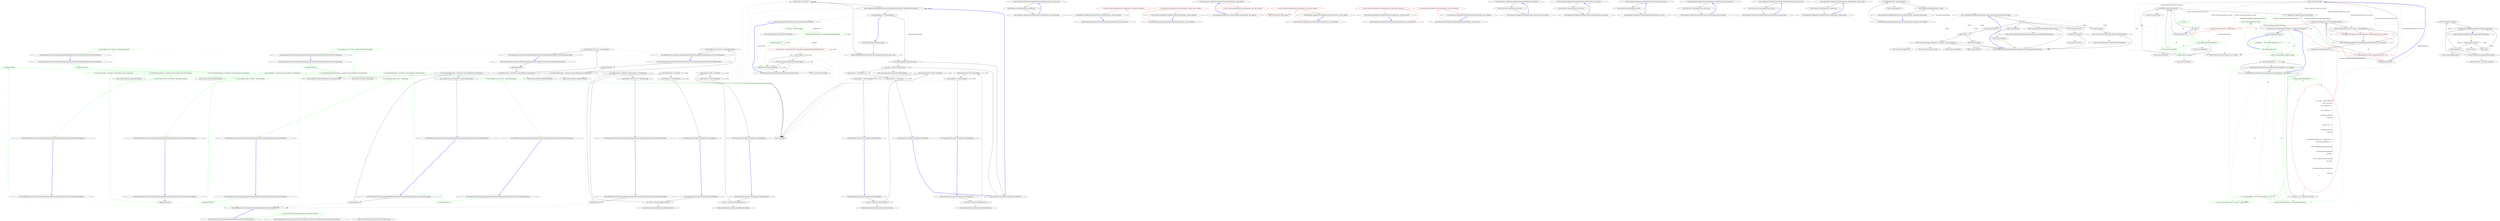 digraph  {
d27 [cluster="Humanizer.Tests.Extensions.RomanianDateHumanizeTests.RomanianTranslationIsCorrectFor2SecondsAgo()", color=green, community=0, label="2: var twoSecondsAgo = DateTime.UtcNow.AddSeconds(-2).Humanize()", span="58-58"];
d26 [cluster="Humanizer.Tests.Extensions.RomanianDateHumanizeTests.RomanianTranslationIsCorrectFor2SecondsAgo()", label="RomanianCulture()", span="56-56"];
d28 [cluster="Humanizer.Tests.Extensions.RomanianDateHumanizeTests.RomanianTranslationIsCorrectFor2SecondsAgo()", color=green, community=0, label="2: Assert.Equal(''acum 2 secunde'', twoSecondsAgo)", span="60-60"];
d30 [cluster="System.DateTime.AddSeconds(double)", label="Entry System.DateTime.AddSeconds(double)", span="0-0"];
d7 [cluster="System.DateTime.Humanize(bool, System.DateTime?)", label="Entry System.DateTime.Humanize(bool, System.DateTime?)", span="21-21"];
d29 [cluster="Humanizer.Tests.Extensions.RomanianDateHumanizeTests.RomanianTranslationIsCorrectFor2SecondsAgo()", label="Exit Humanizer.Tests.Extensions.RomanianDateHumanizeTests.RomanianTranslationIsCorrectFor2SecondsAgo()", span="54-54"];
d8 [cluster="Unk.Equal", label="Entry Unk.Equal", span=""];
d32 [cluster="Humanizer.Tests.Extensions.RomanianDateHumanizeTests.RomanianTranslationIsCorrectFor59SecondsAgo()", color=green, community=0, label="2: RomanianCulture()", span="67-67"];
d31 [cluster="Humanizer.Tests.Extensions.RomanianDateHumanizeTests.RomanianTranslationIsCorrectFor59SecondsAgo()", label="Entry Humanizer.Tests.Extensions.RomanianDateHumanizeTests.RomanianTranslationIsCorrectFor59SecondsAgo()", span="65-65"];
d33 [cluster="Humanizer.Tests.Extensions.RomanianDateHumanizeTests.RomanianTranslationIsCorrectFor59SecondsAgo()", color=green, community=0, label="2: var fiftyNineSecondsAgo = DateTime.UtcNow.AddSeconds(-59).Humanize()", span="69-69"];
d5 [cluster="Humanizer.Tests.Extensions.RomanianDateHumanizeTests.RomanianCulture()", label="Entry Humanizer.Tests.Extensions.RomanianDateHumanizeTests.RomanianCulture()", span="119-119"];
d34 [cluster="Humanizer.Tests.Extensions.RomanianDateHumanizeTests.RomanianTranslationIsCorrectFor59SecondsAgo()", color=green, community=0, label="2: Assert.Equal(''acum 59 de secunde'', fiftyNineSecondsAgo)", span="71-71"];
d35 [cluster="Humanizer.Tests.Extensions.RomanianDateHumanizeTests.RomanianTranslationIsCorrectFor59SecondsAgo()", label="Exit Humanizer.Tests.Extensions.RomanianDateHumanizeTests.RomanianTranslationIsCorrectFor59SecondsAgo()", span="65-65"];
d37 [cluster="Humanizer.Tests.Extensions.RomanianDateHumanizeTests.RomanianTranslationIsCorrectFor10DaysAgo()", color=green, community=0, label="2: RomanianCulture()", span="78-78"];
d36 [cluster="Humanizer.Tests.Extensions.RomanianDateHumanizeTests.RomanianTranslationIsCorrectFor10DaysAgo()", label="Entry Humanizer.Tests.Extensions.RomanianDateHumanizeTests.RomanianTranslationIsCorrectFor10DaysAgo()", span="76-76"];
d38 [cluster="Humanizer.Tests.Extensions.RomanianDateHumanizeTests.RomanianTranslationIsCorrectFor10DaysAgo()", color=green, community=0, label="2: var tenDaysAgo = DateTime.UtcNow.AddDays(-10).Humanize()", span="80-80"];
d39 [cluster="Humanizer.Tests.Extensions.RomanianDateHumanizeTests.RomanianTranslationIsCorrectFor10DaysAgo()", color=green, community=0, label="2: Assert.Equal(''acum 10 zile'', tenDaysAgo)", span="82-82"];
d41 [cluster="System.DateTime.AddDays(double)", label="Entry System.DateTime.AddDays(double)", span="0-0"];
d40 [cluster="Humanizer.Tests.Extensions.RomanianDateHumanizeTests.RomanianTranslationIsCorrectFor10DaysAgo()", label="Exit Humanizer.Tests.Extensions.RomanianDateHumanizeTests.RomanianTranslationIsCorrectFor10DaysAgo()", span="76-76"];
d43 [cluster="Humanizer.Tests.Extensions.RomanianDateHumanizeTests.RomanianTranslationIsCorrectFor23DaysAgo()", color=green, community=0, label="2: RomanianCulture()", span="89-89"];
d42 [cluster="Humanizer.Tests.Extensions.RomanianDateHumanizeTests.RomanianTranslationIsCorrectFor23DaysAgo()", label="Entry Humanizer.Tests.Extensions.RomanianDateHumanizeTests.RomanianTranslationIsCorrectFor23DaysAgo()", span="87-87"];
d44 [cluster="Humanizer.Tests.Extensions.RomanianDateHumanizeTests.RomanianTranslationIsCorrectFor23DaysAgo()", color=green, community=0, label="2: var twentyThreeDaysAgo = DateTime.UtcNow.AddDays(-23).Humanize()", span="91-91"];
d45 [cluster="Humanizer.Tests.Extensions.RomanianDateHumanizeTests.RomanianTranslationIsCorrectFor23DaysAgo()", color=green, community=0, label="2: Assert.Equal(''acum 23 de zile'', twentyThreeDaysAgo)", span="93-93"];
d46 [cluster="Humanizer.Tests.Extensions.RomanianDateHumanizeTests.RomanianTranslationIsCorrectFor23DaysAgo()", label="Exit Humanizer.Tests.Extensions.RomanianDateHumanizeTests.RomanianTranslationIsCorrectFor23DaysAgo()", span="87-87"];
d48 [cluster="Humanizer.Tests.Extensions.RomanianDateHumanizeTests.RomanianTranslationIsCorrectFor119YearsAgo()", color=green, community=0, label="2: RomanianCulture()", span="100-100"];
d47 [cluster="Humanizer.Tests.Extensions.RomanianDateHumanizeTests.RomanianTranslationIsCorrectFor119YearsAgo()", label="Entry Humanizer.Tests.Extensions.RomanianDateHumanizeTests.RomanianTranslationIsCorrectFor119YearsAgo()", span="98-98"];
d49 [cluster="Humanizer.Tests.Extensions.RomanianDateHumanizeTests.RomanianTranslationIsCorrectFor119YearsAgo()", color=green, community=0, label="2: var oneHundredNineteenYearsAgo = DateTime.UtcNow.AddYears(-119).Humanize()", span="102-102"];
d50 [cluster="Humanizer.Tests.Extensions.RomanianDateHumanizeTests.RomanianTranslationIsCorrectFor119YearsAgo()", color=green, community=0, label="2: Assert.Equal(''acum 119 ani'', oneHundredNineteenYearsAgo)", span="104-104"];
d52 [cluster="System.DateTime.AddYears(int)", label="Entry System.DateTime.AddYears(int)", span="0-0"];
d51 [cluster="Humanizer.Tests.Extensions.RomanianDateHumanizeTests.RomanianTranslationIsCorrectFor119YearsAgo()", label="Exit Humanizer.Tests.Extensions.RomanianDateHumanizeTests.RomanianTranslationIsCorrectFor119YearsAgo()", span="98-98"];
d54 [cluster="Humanizer.Tests.Extensions.RomanianDateHumanizeTests.RomanianTranslationIsCorrectFor100YearsAgo()", color=green, community=0, label="2: RomanianCulture()", span="111-111"];
d53 [cluster="Humanizer.Tests.Extensions.RomanianDateHumanizeTests.RomanianTranslationIsCorrectFor100YearsAgo()", label="Entry Humanizer.Tests.Extensions.RomanianDateHumanizeTests.RomanianTranslationIsCorrectFor100YearsAgo()", span="109-109"];
d55 [cluster="Humanizer.Tests.Extensions.RomanianDateHumanizeTests.RomanianTranslationIsCorrectFor100YearsAgo()", color=green, community=0, label="2: var hunderedYearsAgo = DateTime.UtcNow.AddYears(-100).Humanize()", span="113-113"];
d56 [cluster="Humanizer.Tests.Extensions.RomanianDateHumanizeTests.RomanianTranslationIsCorrectFor100YearsAgo()", color=green, community=0, label="2: Assert.Equal(''acum 100 de ani'', hunderedYearsAgo)", span="115-115"];
d57 [cluster="Humanizer.Tests.Extensions.RomanianDateHumanizeTests.RomanianTranslationIsCorrectFor100YearsAgo()", label="Exit Humanizer.Tests.Extensions.RomanianDateHumanizeTests.RomanianTranslationIsCorrectFor100YearsAgo()", span="109-109"];
d58 [cluster="Humanizer.Tests.Extensions.RomanianDateHumanizeTests.RomanianCulture()", color=green, community=0, label="2: return new CurrentCultureChanger(new CultureInfo(''ro-RO''));", span="121-121"];
d59 [cluster="Humanizer.Tests.Extensions.RomanianDateHumanizeTests.RomanianCulture()", label="Exit Humanizer.Tests.Extensions.RomanianDateHumanizeTests.RomanianCulture()", span="119-119"];
d60 [cluster="Humanizer.Tests.Extensions.CurrentCultureChanger.CurrentCultureChanger(System.Globalization.CultureInfo)", label="Entry Humanizer.Tests.Extensions.CurrentCultureChanger.CurrentCultureChanger(System.Globalization.CultureInfo)", span="14-14"];
d61 [cluster="System.Globalization.CultureInfo.CultureInfo(string)", label="Entry System.Globalization.CultureInfo.CultureInfo(string)", span="0-0"];
d25 [cluster="Humanizer.Tests.Extensions.RomanianDateHumanizeTests.RomanianTranslationIsCorrectFor2SecondsAgo()", label="Entry Humanizer.Tests.Extensions.RomanianDateHumanizeTests.RomanianTranslationIsCorrectFor2SecondsAgo()", span="54-54"];
d2 [cluster="Humanizer.Tests.Extensions.RomanianDateHumanizeTests.RomanianTranslationIsCorrectForThreeHoursAgo()", label="var threeHoursAgo = DateTime.UtcNow.AddHours(-3).Humanize()", span="14-14"];
d11 [cluster="Humanizer.Tests.Extensions.RomanianDateHumanizeTests.RomanianTranslationIsCorrectFor20HoursAgo()", label="var threeHoursAgo = DateTime.UtcNow.AddHours(-20).Humanize()", span="25-25"];
d16 [cluster="Humanizer.Tests.Extensions.RomanianDateHumanizeTests.RomanianTranslationIsCorrectFor19MinutesAgo()", label="var nineteenMinutesAgo = DateTime.UtcNow.AddMinutes(-19).Humanize()", span="36-36"];
d22 [cluster="Humanizer.Tests.Extensions.RomanianDateHumanizeTests.RomanianTranslationIsCorrectFor44MinutesAgo()", label="var fourtyFourMinutesAgo = DateTime.UtcNow.AddMinutes(-44).Humanize()", span="47-47"];
d3 [cluster="Humanizer.Tests.Extensions.RomanianDateHumanizeTests.RomanianTranslationIsCorrectForThreeHoursAgo()", label="Assert.Equal(''acum 3 ore'', threeHoursAgo)", span="16-16"];
d12 [cluster="Humanizer.Tests.Extensions.RomanianDateHumanizeTests.RomanianTranslationIsCorrectFor20HoursAgo()", label="Assert.Equal(''acum 20 de ore'', threeHoursAgo)", span="27-27"];
d17 [cluster="Humanizer.Tests.Extensions.RomanianDateHumanizeTests.RomanianTranslationIsCorrectFor19MinutesAgo()", label="Assert.Equal(''acum 19 minute'', nineteenMinutesAgo)", span="38-38"];
d23 [cluster="Humanizer.Tests.Extensions.RomanianDateHumanizeTests.RomanianTranslationIsCorrectFor44MinutesAgo()", label="Assert.Equal(''acum 44 de minute'', fourtyFourMinutesAgo)", span="49-49"];
d1 [cluster="Humanizer.Tests.Extensions.RomanianDateHumanizeTests.RomanianTranslationIsCorrectForThreeHoursAgo()", label="RomanianCulture()", span="12-12"];
d10 [cluster="Humanizer.Tests.Extensions.RomanianDateHumanizeTests.RomanianTranslationIsCorrectFor20HoursAgo()", label="RomanianCulture()", span="23-23"];
d15 [cluster="Humanizer.Tests.Extensions.RomanianDateHumanizeTests.RomanianTranslationIsCorrectFor19MinutesAgo()", label="RomanianCulture()", span="34-34"];
d21 [cluster="Humanizer.Tests.Extensions.RomanianDateHumanizeTests.RomanianTranslationIsCorrectFor44MinutesAgo()", label="RomanianCulture()", span="45-45"];
d6 [cluster="System.DateTime.AddHours(double)", label="Entry System.DateTime.AddHours(double)", span="0-0"];
d19 [cluster="System.DateTime.AddMinutes(double)", label="Entry System.DateTime.AddMinutes(double)", span="0-0"];
d4 [cluster="Humanizer.Tests.Extensions.RomanianDateHumanizeTests.RomanianTranslationIsCorrectForThreeHoursAgo()", label="Exit Humanizer.Tests.Extensions.RomanianDateHumanizeTests.RomanianTranslationIsCorrectForThreeHoursAgo()", span="10-10"];
d13 [cluster="Humanizer.Tests.Extensions.RomanianDateHumanizeTests.RomanianTranslationIsCorrectFor20HoursAgo()", label="Exit Humanizer.Tests.Extensions.RomanianDateHumanizeTests.RomanianTranslationIsCorrectFor20HoursAgo()", span="21-21"];
d18 [cluster="Humanizer.Tests.Extensions.RomanianDateHumanizeTests.RomanianTranslationIsCorrectFor19MinutesAgo()", label="Exit Humanizer.Tests.Extensions.RomanianDateHumanizeTests.RomanianTranslationIsCorrectFor19MinutesAgo()", span="32-32"];
d24 [cluster="Humanizer.Tests.Extensions.RomanianDateHumanizeTests.RomanianTranslationIsCorrectFor44MinutesAgo()", label="Exit Humanizer.Tests.Extensions.RomanianDateHumanizeTests.RomanianTranslationIsCorrectFor44MinutesAgo()", span="43-43"];
d0 [cluster="Humanizer.Tests.Extensions.RomanianDateHumanizeTests.RomanianTranslationIsCorrectForThreeHoursAgo()", label="Entry Humanizer.Tests.Extensions.RomanianDateHumanizeTests.RomanianTranslationIsCorrectForThreeHoursAgo()", span="10-10"];
d9 [cluster="Humanizer.Tests.Extensions.RomanianDateHumanizeTests.RomanianTranslationIsCorrectFor20HoursAgo()", label="Entry Humanizer.Tests.Extensions.RomanianDateHumanizeTests.RomanianTranslationIsCorrectFor20HoursAgo()", span="21-21"];
d14 [cluster="Humanizer.Tests.Extensions.RomanianDateHumanizeTests.RomanianTranslationIsCorrectFor19MinutesAgo()", label="Entry Humanizer.Tests.Extensions.RomanianDateHumanizeTests.RomanianTranslationIsCorrectFor19MinutesAgo()", span="32-32"];
d20 [cluster="Humanizer.Tests.Extensions.RomanianDateHumanizeTests.RomanianTranslationIsCorrectFor44MinutesAgo()", label="Entry Humanizer.Tests.Extensions.RomanianDateHumanizeTests.RomanianTranslationIsCorrectFor44MinutesAgo()", span="43-43"];
m0_28 [cluster="Humanizer.Configuration.DefaultFormatter.DateHumanize_one_month_ago()", file="DefaultFormatter.cs", label="Entry Humanizer.Configuration.DefaultFormatter.DateHumanize_one_month_ago()", span="51-51"];
m0_29 [cluster="Humanizer.Configuration.DefaultFormatter.DateHumanize_one_month_ago()", file="DefaultFormatter.cs", label="return Resources.DateHumanize_one_month_ago;", span="53-53"];
m0_30 [cluster="Humanizer.Configuration.DefaultFormatter.DateHumanize_one_month_ago()", file="DefaultFormatter.cs", label="Exit Humanizer.Configuration.DefaultFormatter.DateHumanize_one_month_ago()", span="51-51"];
m0_0 [cluster="Humanizer.Configuration.DefaultFormatter.DateHumanize__days_ago(int)", file="DefaultFormatter.cs", label="Entry Humanizer.Configuration.DefaultFormatter.DateHumanize__days_ago(int)", span="6-6"];
m0_1 [cluster="Humanizer.Configuration.DefaultFormatter.DateHumanize__days_ago(int)", color=red, community=0, file="DefaultFormatter.cs", label="0: return string.Format(Resources.DateHumanize__days_ago, number);", span="8-8"];
m0_2 [cluster="Humanizer.Configuration.DefaultFormatter.DateHumanize__days_ago(int)", file="DefaultFormatter.cs", label="Exit Humanizer.Configuration.DefaultFormatter.DateHumanize__days_ago(int)", span="6-6"];
m0_13 [cluster="Humanizer.Configuration.DefaultFormatter.DateHumanize__seconds_ago(int)", file="DefaultFormatter.cs", label="Entry Humanizer.Configuration.DefaultFormatter.DateHumanize__seconds_ago(int)", span="26-26"];
m0_14 [cluster="Humanizer.Configuration.DefaultFormatter.DateHumanize__seconds_ago(int)", color=red, community=0, file="DefaultFormatter.cs", label="0: return string.Format(Resources.DateHumanize__seconds_ago, number);", span="28-28"];
m0_15 [cluster="Humanizer.Configuration.DefaultFormatter.DateHumanize__seconds_ago(int)", file="DefaultFormatter.cs", label="Exit Humanizer.Configuration.DefaultFormatter.DateHumanize__seconds_ago(int)", span="26-26"];
m0_7 [cluster="Humanizer.Configuration.DefaultFormatter.DateHumanize__minutes_ago(int)", file="DefaultFormatter.cs", label="Entry Humanizer.Configuration.DefaultFormatter.DateHumanize__minutes_ago(int)", span="16-16"];
m0_8 [cluster="Humanizer.Configuration.DefaultFormatter.DateHumanize__minutes_ago(int)", color=red, community=0, file="DefaultFormatter.cs", label="0: return string.Format(Resources.DateHumanize__minutes_ago, number);", span="18-18"];
m0_9 [cluster="Humanizer.Configuration.DefaultFormatter.DateHumanize__minutes_ago(int)", file="DefaultFormatter.cs", label="Exit Humanizer.Configuration.DefaultFormatter.DateHumanize__minutes_ago(int)", span="16-16"];
m0_4 [cluster="Humanizer.Configuration.DefaultFormatter.DateHumanize__hours_ago(int)", file="DefaultFormatter.cs", label="Entry Humanizer.Configuration.DefaultFormatter.DateHumanize__hours_ago(int)", span="11-11"];
m0_5 [cluster="Humanizer.Configuration.DefaultFormatter.DateHumanize__hours_ago(int)", color=red, community=0, file="DefaultFormatter.cs", label="0: return string.Format(Resources.DateHumanize__hours_ago, number);", span="13-13"];
m0_6 [cluster="Humanizer.Configuration.DefaultFormatter.DateHumanize__hours_ago(int)", file="DefaultFormatter.cs", label="Exit Humanizer.Configuration.DefaultFormatter.DateHumanize__hours_ago(int)", span="11-11"];
m0_37 [cluster="Humanizer.Configuration.DefaultFormatter.DateHumanize_yesterday()", file="DefaultFormatter.cs", label="Entry Humanizer.Configuration.DefaultFormatter.DateHumanize_yesterday()", span="66-66"];
m0_38 [cluster="Humanizer.Configuration.DefaultFormatter.DateHumanize_yesterday()", file="DefaultFormatter.cs", label="return Resources.DateHumanize_yesterday;", span="68-68"];
m0_39 [cluster="Humanizer.Configuration.DefaultFormatter.DateHumanize_yesterday()", file="DefaultFormatter.cs", label="Exit Humanizer.Configuration.DefaultFormatter.DateHumanize_yesterday()", span="66-66"];
m0_10 [cluster="Humanizer.Configuration.DefaultFormatter.DateHumanize__months_ago(int)", file="DefaultFormatter.cs", label="Entry Humanizer.Configuration.DefaultFormatter.DateHumanize__months_ago(int)", span="21-21"];
m0_11 [cluster="Humanizer.Configuration.DefaultFormatter.DateHumanize__months_ago(int)", color=red, community=0, file="DefaultFormatter.cs", label="0: return string.Format(Resources.DateHumanize__months_ago, number);", span="23-23"];
m0_12 [cluster="Humanizer.Configuration.DefaultFormatter.DateHumanize__months_ago(int)", file="DefaultFormatter.cs", label="Exit Humanizer.Configuration.DefaultFormatter.DateHumanize__months_ago(int)", span="21-21"];
m0_22 [cluster="Humanizer.Configuration.DefaultFormatter.DateHumanize_an_hour_ago()", file="DefaultFormatter.cs", label="Entry Humanizer.Configuration.DefaultFormatter.DateHumanize_an_hour_ago()", span="41-41"];
m0_23 [cluster="Humanizer.Configuration.DefaultFormatter.DateHumanize_an_hour_ago()", file="DefaultFormatter.cs", label="return Resources.DateHumanize_an_hour_ago;", span="43-43"];
m0_24 [cluster="Humanizer.Configuration.DefaultFormatter.DateHumanize_an_hour_ago()", file="DefaultFormatter.cs", label="Exit Humanizer.Configuration.DefaultFormatter.DateHumanize_an_hour_ago()", span="41-41"];
m0_25 [cluster="Humanizer.Configuration.DefaultFormatter.DateHumanize_not_yet()", file="DefaultFormatter.cs", label="Entry Humanizer.Configuration.DefaultFormatter.DateHumanize_not_yet()", span="46-46"];
m0_26 [cluster="Humanizer.Configuration.DefaultFormatter.DateHumanize_not_yet()", file="DefaultFormatter.cs", label="return Resources.DateHumanize_not_yet;", span="48-48"];
m0_27 [cluster="Humanizer.Configuration.DefaultFormatter.DateHumanize_not_yet()", file="DefaultFormatter.cs", label="Exit Humanizer.Configuration.DefaultFormatter.DateHumanize_not_yet()", span="46-46"];
m0_16 [cluster="Humanizer.Configuration.DefaultFormatter.DateHumanize__years_ago(int)", file="DefaultFormatter.cs", label="Entry Humanizer.Configuration.DefaultFormatter.DateHumanize__years_ago(int)", span="31-31"];
m0_17 [cluster="Humanizer.Configuration.DefaultFormatter.DateHumanize__years_ago(int)", color=red, community=0, file="DefaultFormatter.cs", label="0: return string.Format(Resources.DateHumanize__years_ago, number);", span="33-33"];
m0_18 [cluster="Humanizer.Configuration.DefaultFormatter.DateHumanize__years_ago(int)", file="DefaultFormatter.cs", label="Exit Humanizer.Configuration.DefaultFormatter.DateHumanize__years_ago(int)", span="31-31"];
m0_31 [cluster="Humanizer.Configuration.DefaultFormatter.DateHumanize_one_second_ago()", file="DefaultFormatter.cs", label="Entry Humanizer.Configuration.DefaultFormatter.DateHumanize_one_second_ago()", span="56-56"];
m0_32 [cluster="Humanizer.Configuration.DefaultFormatter.DateHumanize_one_second_ago()", file="DefaultFormatter.cs", label="return Resources.DateHumanize_one_second_ago;", span="58-58"];
m0_33 [cluster="Humanizer.Configuration.DefaultFormatter.DateHumanize_one_second_ago()", file="DefaultFormatter.cs", label="Exit Humanizer.Configuration.DefaultFormatter.DateHumanize_one_second_ago()", span="56-56"];
m0_3 [cluster="string.Format(string, object)", file="DefaultFormatter.cs", label="Entry string.Format(string, object)", span="0-0"];
m0_34 [cluster="Humanizer.Configuration.DefaultFormatter.DateHumanize_one_year_ago()", file="DefaultFormatter.cs", label="Entry Humanizer.Configuration.DefaultFormatter.DateHumanize_one_year_ago()", span="61-61"];
m0_35 [cluster="Humanizer.Configuration.DefaultFormatter.DateHumanize_one_year_ago()", file="DefaultFormatter.cs", label="return Resources.DateHumanize_one_year_ago;", span="63-63"];
m0_36 [cluster="Humanizer.Configuration.DefaultFormatter.DateHumanize_one_year_ago()", file="DefaultFormatter.cs", label="Exit Humanizer.Configuration.DefaultFormatter.DateHumanize_one_year_ago()", span="61-61"];
m0_19 [cluster="Humanizer.Configuration.DefaultFormatter.DateHumanize_a_minute_ago()", file="DefaultFormatter.cs", label="Entry Humanizer.Configuration.DefaultFormatter.DateHumanize_a_minute_ago()", span="36-36"];
m0_20 [cluster="Humanizer.Configuration.DefaultFormatter.DateHumanize_a_minute_ago()", file="DefaultFormatter.cs", label="return Resources.DateHumanize_a_minute_ago;", span="38-38"];
m0_21 [cluster="Humanizer.Configuration.DefaultFormatter.DateHumanize_a_minute_ago()", file="DefaultFormatter.cs", label="Exit Humanizer.Configuration.DefaultFormatter.DateHumanize_a_minute_ago()", span="36-36"];
m1_13 [cluster="Humanizer.Tests.Bytes.CreatingTests.FromBits()", file="IFormatter.cs", label="Assert.Equal(8, result.Bits)", span="25-25"];
m1_23 [cluster="Humanizer.Tests.Bytes.CreatingTests.FromKilobytes()", file="IFormatter.cs", label="Entry Humanizer.Tests.Bytes.CreatingTests.FromKilobytes()", span="39-39"];
m1_24 [cluster="Humanizer.Tests.Bytes.CreatingTests.FromKilobytes()", file="IFormatter.cs", label="var result = ByteSize.FromKilobytes(1.5)", span="41-41"];
m1_25 [cluster="Humanizer.Tests.Bytes.CreatingTests.FromKilobytes()", file="IFormatter.cs", label="Assert.Equal(1536, result.Bytes)", span="43-43"];
m1_26 [cluster="Humanizer.Tests.Bytes.CreatingTests.FromKilobytes()", file="IFormatter.cs", label="Assert.Equal(1.5, result.Kilobytes)", span="44-44"];
m1_27 [cluster="Humanizer.Tests.Bytes.CreatingTests.FromKilobytes()", file="IFormatter.cs", label="Exit Humanizer.Tests.Bytes.CreatingTests.FromKilobytes()", span="39-39"];
m1_16 [cluster="Humanizer.EnumHumanizeExtensions.Humanize(System.Enum, Humanizer.LetterCasing)", file="IFormatter.cs", label="return humanizedEnum.ApplyCase(casing);", span="30-30"];
m1_29 [cluster="Humanizer.Tests.Bytes.CreatingTests.FromMegabytes()", file="IFormatter.cs", label="Entry Humanizer.Tests.Bytes.CreatingTests.FromMegabytes()", span="48-48"];
m1_30 [cluster="Humanizer.Tests.Bytes.CreatingTests.FromMegabytes()", file="IFormatter.cs", label="var result = ByteSize.FromMegabytes(1.5)", span="50-50"];
m1_31 [cluster="Humanizer.Tests.Bytes.CreatingTests.FromMegabytes()", file="IFormatter.cs", label="Assert.Equal(1572864, result.Bytes)", span="52-52"];
m1_32 [cluster="Humanizer.Tests.Bytes.CreatingTests.FromMegabytes()", file="IFormatter.cs", label="Assert.Equal(1.5, result.Megabytes)", span="53-53"];
m1_33 [cluster="Humanizer.Tests.Bytes.CreatingTests.FromMegabytes()", file="IFormatter.cs", label="Exit Humanizer.Tests.Bytes.CreatingTests.FromMegabytes()", span="48-48"];
m1_11 [cluster="System.Type.GetMember(string)", file="IFormatter.cs", label="Entry System.Type.GetMember(string)", span="0-0"];
m1_12 [cluster="System.Reflection.MemberInfo.GetCustomAttributes(System.Type, bool)", file="IFormatter.cs", label="Entry System.Reflection.MemberInfo.GetCustomAttributes(System.Type, bool)", span="0-0"];
m1_14 [cluster="Humanizer.EnumHumanizeExtensions.Humanize(System.Enum, Humanizer.LetterCasing)", file="IFormatter.cs", label="Entry Humanizer.EnumHumanizeExtensions.Humanize(System.Enum, Humanizer.LetterCasing)", span="26-26"];
m1_15 [cluster="Humanizer.EnumHumanizeExtensions.Humanize(System.Enum, Humanizer.LetterCasing)", file="IFormatter.cs", label="var humanizedEnum = Humanize(input)", span="28-28"];
m1_9 [cluster="Humanizer.Bytes.ByteSize.ByteSize(double)", file="IFormatter.cs", label="Entry Humanizer.Bytes.ByteSize.ByteSize(double)", span="80-80"];
m1_0 [cluster="Humanizer.EnumHumanizeExtensions.Humanize(System.Enum)", file="IFormatter.cs", label="Entry Humanizer.EnumHumanizeExtensions.Humanize(System.Enum)", span="8-8"];
m1_1 [cluster="Humanizer.EnumHumanizeExtensions.Humanize(System.Enum)", color=green, community=0, file="IFormatter.cs", label="2: Type type = input.GetType()", span="10-10"];
m1_2 [cluster="Humanizer.EnumHumanizeExtensions.Humanize(System.Enum)", color=green, community=0, file="IFormatter.cs", label="2: MemberInfo[] memInfo = type.GetMember(input.ToString())", span="11-11"];
m1_3 [cluster="Humanizer.EnumHumanizeExtensions.Humanize(System.Enum)", color=green, community=0, file="IFormatter.cs", label="2: memInfo.Length > 0", span="13-13"];
m1_4 [cluster="Humanizer.EnumHumanizeExtensions.Humanize(System.Enum)", color=red, community=0, file="IFormatter.cs", label="2: object[] attrs = memInfo[0].GetCustomAttributes(typeof(DescriptionAttribute), true)", span="15-15"];
m1_5 [cluster="Humanizer.EnumHumanizeExtensions.Humanize(System.Enum)", file="IFormatter.cs", label="attrs.Length > 0", span="17-17"];
m1_6 [cluster="Humanizer.EnumHumanizeExtensions.Humanize(System.Enum)", file="IFormatter.cs", label="return ((DescriptionAttribute)attrs[0]).Description;", span="19-19"];
m1_7 [cluster="Humanizer.EnumHumanizeExtensions.Humanize(System.Enum)", file="IFormatter.cs", label="return input.ToString().Humanize();", span="23-23"];
m1_8 [cluster="Humanizer.EnumHumanizeExtensions.Humanize(System.Enum)", file="IFormatter.cs", label="Exit Humanizer.EnumHumanizeExtensions.Humanize(System.Enum)", span="8-8"];
m1_34 [cluster="Humanizer.Bytes.ByteSize.FromMegabytes(double)", file="IFormatter.cs", label="Entry Humanizer.Bytes.ByteSize.FromMegabytes(double)", span="108-108"];
m1_22 [cluster="Humanizer.Bytes.ByteSize.FromBytes(double)", file="IFormatter.cs", label="Entry Humanizer.Bytes.ByteSize.FromBytes(double)", span="98-98"];
m1_18 [cluster="Humanizer.Tests.Bytes.CreatingTests.FromBytes()", file="IFormatter.cs", label="var result = ByteSize.FromBytes(1.5)", span="32-32"];
m1_10 [cluster="System.Enum.ToString()", file="IFormatter.cs", label="Entry System.Enum.ToString()", span="0-0"];
m1_17 [cluster="Humanizer.Tests.Bytes.CreatingTests.FromBytes()", file="IFormatter.cs", label="Entry Humanizer.Tests.Bytes.CreatingTests.FromBytes()", span="30-30"];
m1_46 [cluster="Humanizer.Bytes.ByteSize.FromTerabytes(double)", file="IFormatter.cs", label="Entry Humanizer.Bytes.ByteSize.FromTerabytes(double)", span="118-118"];
m1_40 [cluster="Humanizer.Bytes.ByteSize.FromGigabytes(double)", file="IFormatter.cs", label="Entry Humanizer.Bytes.ByteSize.FromGigabytes(double)", span="113-113"];
m1_19 [cluster="Humanizer.Tests.Bytes.CreatingTests.FromBytes()", file="IFormatter.cs", label="Assert.Equal(12, result.Bits)", span="34-34"];
m1_20 [cluster="Humanizer.Tests.Bytes.CreatingTests.FromBytes()", file="IFormatter.cs", label="Assert.Equal(1.5, result.Bytes)", span="35-35"];
m1_21 [cluster="Humanizer.Tests.Bytes.CreatingTests.FromBytes()", file="IFormatter.cs", label="Exit Humanizer.Tests.Bytes.CreatingTests.FromBytes()", span="30-30"];
m1_28 [cluster="Humanizer.Bytes.ByteSize.FromKilobytes(double)", file="IFormatter.cs", label="Entry Humanizer.Bytes.ByteSize.FromKilobytes(double)", span="103-103"];
m1_41 [cluster="Humanizer.Tests.Bytes.CreatingTests.FromTerabytes()", file="IFormatter.cs", label="Entry Humanizer.Tests.Bytes.CreatingTests.FromTerabytes()", span="66-66"];
m1_42 [cluster="Humanizer.Tests.Bytes.CreatingTests.FromTerabytes()", file="IFormatter.cs", label="var result = ByteSize.FromTerabytes(1.5)", span="68-68"];
m1_43 [cluster="Humanizer.Tests.Bytes.CreatingTests.FromTerabytes()", file="IFormatter.cs", label="Assert.Equal(1649267441664, result.Bytes)", span="70-70"];
m1_44 [cluster="Humanizer.Tests.Bytes.CreatingTests.FromTerabytes()", file="IFormatter.cs", label="Assert.Equal(1.5, result.Terabytes)", span="71-71"];
m1_45 [cluster="Humanizer.Tests.Bytes.CreatingTests.FromTerabytes()", file="IFormatter.cs", label="Exit Humanizer.Tests.Bytes.CreatingTests.FromTerabytes()", span="66-66"];
m1_35 [cluster="Humanizer.Tests.Bytes.CreatingTests.FromGigabytes()", file="IFormatter.cs", label="Entry Humanizer.Tests.Bytes.CreatingTests.FromGigabytes()", span="57-57"];
m1_36 [cluster="Humanizer.Tests.Bytes.CreatingTests.FromGigabytes()", file="IFormatter.cs", label="var result = ByteSize.FromGigabytes(1.5)", span="59-59"];
m1_37 [cluster="Humanizer.Tests.Bytes.CreatingTests.FromGigabytes()", file="IFormatter.cs", label="Assert.Equal(1610612736, result.Bytes)", span="61-61"];
m1_38 [cluster="Humanizer.Tests.Bytes.CreatingTests.FromGigabytes()", file="IFormatter.cs", label="Assert.Equal(1.5, result.Gigabytes)", span="62-62"];
m1_39 [cluster="Humanizer.Tests.Bytes.CreatingTests.FromGigabytes()", file="IFormatter.cs", label="Exit Humanizer.Tests.Bytes.CreatingTests.FromGigabytes()", span="57-57"];
m2_51 [cluster="string.Humanize()", file="RomanianFormatter.cs", label="Entry string.Humanize()", span="49-49"];
m2_15 [cluster="lambda expression", file="RomanianFormatter.cs", label="Entry lambda expression", span="14-43"];
m2_10 [cluster="Humanizer.Configuration.RomanianFormatter.DateHumanize__days_ago(int)", color=green, community=0, file="RomanianFormatter.cs", label="2: Debug.Assert(numberOfDays > 1)", span="20-20"];
m2_44 [cluster="Unk.Any", file="RomanianFormatter.cs", label="Entry Unk.Any", span=""];
m2_45 [cluster="string.Contains(string)", file="RomanianFormatter.cs", label="Entry string.Contains(string)", span="0-0"];
m2_29 [cluster="lambda expression", file="RomanianFormatter.cs", label="list.Add(char.ToLower(currentChar))", span="40-40"];
m2_35 [cluster="char.IsLower(char)", file="RomanianFormatter.cs", label="Entry char.IsLower(char)", span="0-0"];
m2_33 [cluster="char.IsDigit(char)", file="RomanianFormatter.cs", label="Entry char.IsDigit(char)", span="0-0"];
m2_8 [cluster="Humanizer.StringHumanizeExtensions.FromPascalCase(string)", file="RomanianFormatter.cs", label="return result.Replace('' i '', '' I '');", span="46-46"];
m2_14 [cluster="Humanizer.Configuration.RomanianFormatter.DateHumanize__days_ago(int)", file="RomanianFormatter.cs", label="Exit Humanizer.Configuration.RomanianFormatter.DateHumanize__days_ago(int)", span="18-18"];
m2_0 [cluster="lambda expression", file="RomanianFormatter.cs", label="Entry lambda expression", span="9-9"];
m2_1 [cluster="lambda expression", color=green, community=0, file="RomanianFormatter.cs", label="2: string.Join('' '', methodName.Split(new[] { '_' }))", span="9-9"];
m2_2 [cluster="lambda expression", color=green, community=0, file="RomanianFormatter.cs", label="0: Exit lambda expression", span="9-9"];
m2_3 [cluster="string.Split(params char[])", color=green, community=0, file="RomanianFormatter.cs", label="2: Entry string.Split(params char[])", span="0-0"];
m2_4 [cluster="string.Join(string, params string[])", color=green, community=0, file="RomanianFormatter.cs", label="0: Entry string.Join(string, params string[])", span="0-0"];
m2_5 [cluster="Humanizer.StringHumanizeExtensions.FromPascalCase(string)", file="RomanianFormatter.cs", label="Entry Humanizer.StringHumanizeExtensions.FromPascalCase(string)", span="10-10"];
m2_46 [cluster="System.Func<T, TResult>.Invoke(T)", file="RomanianFormatter.cs", label="Entry System.Func<T, TResult>.Invoke(T)", span="0-0"];
m2_22 [cluster="lambda expression", color=red, community=0, file="RomanianFormatter.cs", label="2: var lastCharacterInTheList = list[list.Count - 1]", span="28-28"];
m2_68 [cluster="string.ToUpper()", file="RomanianFormatter.cs", label="Entry string.ToUpper()", span="0-0"];
m2_6 [cluster="Humanizer.StringHumanizeExtensions.FromPascalCase(string)", color=red, community=0, file="RomanianFormatter.cs", label="0: var chars = name.Aggregate(\r\n                new List<char>(),\r\n                (list, currentChar) =>\r\n                {\r\n                    if (currentChar == ' ')\r\n                    {\r\n                        list.Add(currentChar);\r\n                        return list;\r\n                    }\r\n\r\n                    if (list.Count == 0)\r\n                    {\r\n                        list.Add(currentChar);\r\n                        return list;\r\n                    }\r\n\r\n                    var lastCharacterInTheList = list[list.Count - 1];\r\n                    if (lastCharacterInTheList != ' ')\r\n                    {\r\n                        if (char.IsDigit(lastCharacterInTheList))\r\n                        {\r\n                            if (char.IsLetter(currentChar))\r\n                                list.Add(' ');\r\n                        }\r\n                        else if (!char.IsLower(currentChar))\r\n                            list.Add(' ');\r\n                    }\r\n\r\n                    list.Add(char.ToLower(currentChar));\r\n\r\n                    return list;\r\n                })", span="12-43"];
m2_13 [cluster="Humanizer.Configuration.RomanianFormatter.DateHumanize__days_ago(int)", color=green, community=0, file="RomanianFormatter.cs", label="3: return string.Format(''acum {0} de zile'', numberOfDays);", span="27-27"];
m2_12 [cluster="Humanizer.Configuration.RomanianFormatter.DateHumanize__days_ago(int)", color=green, community=0, file="RomanianFormatter.cs", label="0: return base.DateHumanize__days_ago(numberOfDays);", span="24-24"];
m2_11 [cluster="Humanizer.Configuration.RomanianFormatter.DateHumanize__days_ago(int)", color=green, community=0, file="RomanianFormatter.cs", label="2: 0 < numberOfDays % 100 && numberOfDays % 100 < 20", span="22-22"];
m2_69 [cluster="string.Substring(int, int)", file="RomanianFormatter.cs", label="Entry string.Substring(int, int)", span="0-0"];
m2_66 [cluster="System.Globalization.TextInfo.ToTitleCase(string)", file="RomanianFormatter.cs", label="Entry System.Globalization.TextInfo.ToTitleCase(string)", span="0-0"];
m2_23 [cluster="lambda expression", file="RomanianFormatter.cs", label="lastCharacterInTheList != ' '", span="29-29"];
m2_24 [cluster="lambda expression", color=green, community=0, file="RomanianFormatter.cs", label="2: char.IsDigit(lastCharacterInTheList)", span="31-31"];
m2_25 [cluster="lambda expression", color=green, community=0, file="RomanianFormatter.cs", label="2: char.IsLetter(currentChar)", span="33-33"];
m2_26 [cluster="lambda expression", color=green, community=0, file="RomanianFormatter.cs", label="2: list.Add(' ')", span="34-34"];
m2_27 [cluster="lambda expression", color=green, community=0, file="RomanianFormatter.cs", label="2: !char.IsLower(currentChar)", span="36-36"];
m2_28 [cluster="lambda expression", file="RomanianFormatter.cs", label="list.Add(' ')", span="37-37"];
m2_71 [cluster="string.Concat(string, string)", file="RomanianFormatter.cs", label="Entry string.Concat(string, string)", span="0-0"];
m2_37 [cluster="Humanizer.StringHumanizeExtensions.Humanize(string)", file="RomanianFormatter.cs", label="Entry Humanizer.StringHumanizeExtensions.Humanize(string)", span="49-49"];
m2_38 [cluster="Humanizer.StringHumanizeExtensions.Humanize(string)", file="RomanianFormatter.cs", label="!input.Any(Char.IsLower)", span="52-52"];
m2_39 [cluster="Humanizer.StringHumanizeExtensions.Humanize(string)", file="RomanianFormatter.cs", label="return input;", span="53-53"];
m2_40 [cluster="Humanizer.StringHumanizeExtensions.Humanize(string)", file="RomanianFormatter.cs", label="input.Contains(''_'')", span="55-55"];
m2_41 [cluster="Humanizer.StringHumanizeExtensions.Humanize(string)", file="RomanianFormatter.cs", label="return FromUnderscoreSeparatedWords(input);", span="56-56"];
m2_42 [cluster="Humanizer.StringHumanizeExtensions.Humanize(string)", file="RomanianFormatter.cs", label="return FromPascalCase(input);", span="58-58"];
m2_43 [cluster="Humanizer.StringHumanizeExtensions.Humanize(string)", file="RomanianFormatter.cs", label="Exit Humanizer.StringHumanizeExtensions.Humanize(string)", span="49-49"];
m2_34 [cluster="char.IsLetter(char)", file="RomanianFormatter.cs", label="Entry char.IsLetter(char)", span="0-0"];
m2_7 [cluster="Humanizer.StringHumanizeExtensions.FromPascalCase(string)", file="RomanianFormatter.cs", label="var result = new string(chars.ToArray())", span="45-45"];
m2_16 [cluster="Humanizer.Configuration.RomanianFormatter.DateHumanize__hours_ago(int)", file="RomanianFormatter.cs", label="Entry Humanizer.Configuration.RomanianFormatter.DateHumanize__hours_ago(int)", span="30-30"];
m2_17 [cluster="Humanizer.Configuration.RomanianFormatter.DateHumanize__hours_ago(int)", file="RomanianFormatter.cs", label="Debug.Assert(numberOfHours > 1)", span="32-32"];
m2_18 [cluster="Humanizer.Configuration.RomanianFormatter.DateHumanize__hours_ago(int)", color=red, community=0, file="RomanianFormatter.cs", label="2: 0 < numberOfHours%100 && numberOfHours%100 < 20", span="34-34"];
m2_19 [cluster="Humanizer.Configuration.RomanianFormatter.DateHumanize__hours_ago(int)", file="RomanianFormatter.cs", label="return base.DateHumanize__hours_ago(numberOfHours);", span="36-36"];
m2_20 [cluster="Humanizer.Configuration.RomanianFormatter.DateHumanize__hours_ago(int)", file="RomanianFormatter.cs", label="return string.Format(''acum {0} de ore'', numberOfHours);", span="39-39"];
m2_21 [cluster="Humanizer.Configuration.RomanianFormatter.DateHumanize__hours_ago(int)", color=red, community=0, file="RomanianFormatter.cs", label="1: Exit Humanizer.Configuration.RomanianFormatter.DateHumanize__hours_ago(int)", span="30-30"];
m2_30 [cluster="lambda expression", file="RomanianFormatter.cs", label="Humanizer.Configuration.RomanianFormatter", span=""];
m2_31 [cluster="lambda expression", file="RomanianFormatter.cs", label="Exit lambda expression", span="14-43"];
m2_72 [cluster="System.ArgumentOutOfRangeException.ArgumentOutOfRangeException(string)", file="RomanianFormatter.cs", label="Entry System.ArgumentOutOfRangeException.ArgumentOutOfRangeException(string)", span="0-0"];
m2_47 [cluster="Humanizer.StringHumanizeExtensions.Humanize(string, Humanizer.LetterCasing)", file="RomanianFormatter.cs", label="Entry Humanizer.StringHumanizeExtensions.Humanize(string, Humanizer.LetterCasing)", span="61-61"];
m2_48 [cluster="Humanizer.StringHumanizeExtensions.Humanize(string, Humanizer.LetterCasing)", file="RomanianFormatter.cs", label="var humanizedString = input.Humanize()", span="63-63"];
m2_49 [cluster="Humanizer.StringHumanizeExtensions.Humanize(string, Humanizer.LetterCasing)", file="RomanianFormatter.cs", label="return ApplyCase(humanizedString, casing);", span="65-65"];
m2_50 [cluster="Humanizer.StringHumanizeExtensions.Humanize(string, Humanizer.LetterCasing)", file="RomanianFormatter.cs", label="Exit Humanizer.StringHumanizeExtensions.Humanize(string, Humanizer.LetterCasing)", span="61-61"];
m2_36 [cluster="char.ToLower(char)", file="RomanianFormatter.cs", label="Entry char.ToLower(char)", span="0-0"];
m2_32 [cluster="System.Collections.Generic.List<T>.Add(T)", file="RomanianFormatter.cs", label="Entry System.Collections.Generic.List<T>.Add(T)", span="0-0"];
m2_52 [cluster="Humanizer.StringHumanizeExtensions.ApplyCase(string, Humanizer.LetterCasing)", file="RomanianFormatter.cs", label="Entry Humanizer.StringHumanizeExtensions.ApplyCase(string, Humanizer.LetterCasing)", span="68-68"];
m2_53 [cluster="Humanizer.StringHumanizeExtensions.ApplyCase(string, Humanizer.LetterCasing)", file="RomanianFormatter.cs", label=casing, span="70-70"];
m2_55 [cluster="Humanizer.StringHumanizeExtensions.ApplyCase(string, Humanizer.LetterCasing)", file="RomanianFormatter.cs", label="return CultureInfo.CurrentCulture.TextInfo.ToTitleCase(input);", span="73-73"];
m2_57 [cluster="Humanizer.StringHumanizeExtensions.ApplyCase(string, Humanizer.LetterCasing)", file="RomanianFormatter.cs", label="return input.ToLower();", span="76-76"];
m2_59 [cluster="Humanizer.StringHumanizeExtensions.ApplyCase(string, Humanizer.LetterCasing)", file="RomanianFormatter.cs", label="return input.ToUpper();", span="79-79"];
m2_61 [cluster="Humanizer.StringHumanizeExtensions.ApplyCase(string, Humanizer.LetterCasing)", file="RomanianFormatter.cs", label="input.Length >= 1", span="82-82"];
m2_62 [cluster="Humanizer.StringHumanizeExtensions.ApplyCase(string, Humanizer.LetterCasing)", file="RomanianFormatter.cs", label="return string.Concat(input.Substring(0, 1).ToUpper(), input.Substring(1));", span="83-83"];
m2_63 [cluster="Humanizer.StringHumanizeExtensions.ApplyCase(string, Humanizer.LetterCasing)", file="RomanianFormatter.cs", label="return input.ToUpper();", span="85-85"];
m2_54 [cluster="Humanizer.StringHumanizeExtensions.ApplyCase(string, Humanizer.LetterCasing)", file="RomanianFormatter.cs", label="LetterCasing.Title", span="72-72"];
m2_56 [cluster="Humanizer.StringHumanizeExtensions.ApplyCase(string, Humanizer.LetterCasing)", file="RomanianFormatter.cs", label="LetterCasing.LowerCase", span="75-75"];
m2_58 [cluster="Humanizer.StringHumanizeExtensions.ApplyCase(string, Humanizer.LetterCasing)", file="RomanianFormatter.cs", label="LetterCasing.AllCaps", span="78-78"];
m2_60 [cluster="Humanizer.StringHumanizeExtensions.ApplyCase(string, Humanizer.LetterCasing)", file="RomanianFormatter.cs", label="LetterCasing.Sentence", span="81-81"];
m2_64 [cluster="Humanizer.StringHumanizeExtensions.ApplyCase(string, Humanizer.LetterCasing)", file="RomanianFormatter.cs", label="throw new ArgumentOutOfRangeException(''casing'');", span="88-88"];
m2_65 [cluster="Humanizer.StringHumanizeExtensions.ApplyCase(string, Humanizer.LetterCasing)", file="RomanianFormatter.cs", label="Exit Humanizer.StringHumanizeExtensions.ApplyCase(string, Humanizer.LetterCasing)", span="68-68"];
m2_9 [cluster="Humanizer.Configuration.RomanianFormatter.DateHumanize__days_ago(int)", file="RomanianFormatter.cs", label="Entry Humanizer.Configuration.RomanianFormatter.DateHumanize__days_ago(int)", span="18-18"];
m2_67 [cluster="string.ToLower()", file="RomanianFormatter.cs", label="Entry string.ToLower()", span="0-0"];
m2_70 [cluster="string.Substring(int)", file="RomanianFormatter.cs", label="Entry string.Substring(int)", span="0-0"];
d27 -> d28  [color=green, key=0, style=solid];
d27 -> d30  [color=green, key=2, style=dotted];
d27 -> d7  [color=green, key=2, style=dotted];
d26 -> d27  [color=green, key=0, style=solid];
d26 -> d5  [key=2, style=dotted];
d28 -> d29  [color=green, key=0, style=solid];
d28 -> d8  [color=green, key=2, style=dotted];
d29 -> d25  [color=blue, key=0, style=bold];
d32 -> d33  [color=green, key=0, style=solid];
d32 -> d5  [color=green, key=2, style=dotted];
d31 -> d32  [color=green, key=0, style=solid];
d33 -> d34  [color=green, key=0, style=solid];
d33 -> d30  [color=green, key=2, style=dotted];
d33 -> d7  [color=green, key=2, style=dotted];
d5 -> d58  [color=green, key=0, style=solid];
d34 -> d35  [color=green, key=0, style=solid];
d34 -> d8  [color=green, key=2, style=dotted];
d35 -> d31  [color=blue, key=0, style=bold];
d37 -> d38  [color=green, key=0, style=solid];
d37 -> d5  [color=green, key=2, style=dotted];
d36 -> d37  [color=green, key=0, style=solid];
d38 -> d39  [color=green, key=0, style=solid];
d38 -> d41  [color=green, key=2, style=dotted];
d38 -> d7  [color=green, key=2, style=dotted];
d39 -> d40  [color=green, key=0, style=solid];
d39 -> d8  [color=green, key=2, style=dotted];
d40 -> d36  [color=blue, key=0, style=bold];
d43 -> d44  [color=green, key=0, style=solid];
d43 -> d5  [color=green, key=2, style=dotted];
d42 -> d43  [color=green, key=0, style=solid];
d44 -> d45  [color=green, key=0, style=solid];
d44 -> d41  [color=green, key=2, style=dotted];
d44 -> d7  [color=green, key=2, style=dotted];
d45 -> d46  [color=green, key=0, style=solid];
d45 -> d8  [color=green, key=2, style=dotted];
d46 -> d42  [color=blue, key=0, style=bold];
d48 -> d49  [color=green, key=0, style=solid];
d48 -> d5  [color=green, key=2, style=dotted];
d47 -> d48  [color=green, key=0, style=solid];
d49 -> d50  [color=green, key=0, style=solid];
d49 -> d52  [color=green, key=2, style=dotted];
d49 -> d7  [color=green, key=2, style=dotted];
d50 -> d51  [color=green, key=0, style=solid];
d50 -> d8  [color=green, key=2, style=dotted];
d51 -> d47  [color=blue, key=0, style=bold];
d54 -> d55  [color=green, key=0, style=solid];
d54 -> d5  [color=green, key=2, style=dotted];
d53 -> d54  [color=green, key=0, style=solid];
d55 -> d56  [color=green, key=0, style=solid];
d55 -> d52  [color=green, key=2, style=dotted];
d55 -> d7  [color=green, key=2, style=dotted];
d56 -> d57  [color=green, key=0, style=solid];
d56 -> d8  [color=green, key=2, style=dotted];
d57 -> d53  [color=blue, key=0, style=bold];
d58 -> d59  [color=green, key=0, style=solid];
d58 -> d60  [color=green, key=2, style=dotted];
d58 -> d61  [color=green, key=2, style=dotted];
d59 -> d5  [color=blue, key=0, style=bold];
d25 -> d26  [key=0, style=solid];
d2 -> d7  [key=2, style=dotted];
d2 -> d3  [key=0, style=solid];
d2 -> d6  [key=2, style=dotted];
d11 -> d7  [key=2, style=dotted];
d11 -> d12  [key=0, style=solid];
d11 -> d6  [key=2, style=dotted];
d16 -> d7  [key=2, style=dotted];
d16 -> d17  [key=0, style=solid];
d16 -> d19  [key=2, style=dotted];
d22 -> d7  [key=2, style=dotted];
d22 -> d23  [key=0, style=solid];
d22 -> d19  [key=2, style=dotted];
d3 -> d8  [key=2, style=dotted];
d3 -> d4  [key=0, style=solid];
d12 -> d8  [key=2, style=dotted];
d12 -> d13  [key=0, style=solid];
d17 -> d8  [key=2, style=dotted];
d17 -> d18  [key=0, style=solid];
d23 -> d8  [key=2, style=dotted];
d23 -> d24  [key=0, style=solid];
d1 -> d5  [key=2, style=dotted];
d1 -> d2  [key=0, style=solid];
d10 -> d5  [key=2, style=dotted];
d10 -> d11  [key=0, style=solid];
d15 -> d5  [key=2, style=dotted];
d15 -> d16  [key=0, style=solid];
d21 -> d5  [key=2, style=dotted];
d21 -> d22  [key=0, style=solid];
d4 -> d0  [color=blue, key=0, style=bold];
d13 -> d9  [color=blue, key=0, style=bold];
d18 -> d14  [color=blue, key=0, style=bold];
d24 -> d20  [color=blue, key=0, style=bold];
d0 -> d1  [key=0, style=solid];
d9 -> d10  [key=0, style=solid];
d14 -> d15  [key=0, style=solid];
d20 -> d21  [key=0, style=solid];
m0_28 -> m0_29  [key=0, style=solid];
m0_29 -> m0_30  [key=0, style=solid];
m0_30 -> m0_28  [color=blue, key=0, style=bold];
m0_0 -> m0_1  [color=red, key=0, style=solid];
m0_1 -> m0_2  [color=red, key=0, style=solid];
m0_1 -> m0_3  [color=red, key=2, style=dotted];
m0_2 -> m0_0  [color=blue, key=0, style=bold];
m0_13 -> m0_14  [color=red, key=0, style=solid];
m0_14 -> m0_15  [color=red, key=0, style=solid];
m0_14 -> m0_3  [color=red, key=2, style=dotted];
m0_15 -> m0_13  [color=blue, key=0, style=bold];
m0_7 -> m0_8  [color=red, key=0, style=solid];
m0_8 -> m0_9  [color=red, key=0, style=solid];
m0_8 -> m0_3  [color=red, key=2, style=dotted];
m0_9 -> m0_7  [color=blue, key=0, style=bold];
m0_4 -> m0_5  [color=red, key=0, style=solid];
m0_5 -> m0_6  [color=red, key=0, style=solid];
m0_5 -> m0_3  [color=red, key=2, style=dotted];
m0_6 -> m0_4  [color=blue, key=0, style=bold];
m0_37 -> m0_38  [key=0, style=solid];
m0_38 -> m0_39  [key=0, style=solid];
m0_39 -> m0_37  [color=blue, key=0, style=bold];
m0_10 -> m0_11  [color=red, key=0, style=solid];
m0_11 -> m0_12  [color=red, key=0, style=solid];
m0_11 -> m0_3  [color=red, key=2, style=dotted];
m0_12 -> m0_10  [color=blue, key=0, style=bold];
m0_22 -> m0_23  [key=0, style=solid];
m0_23 -> m0_24  [key=0, style=solid];
m0_24 -> m0_22  [color=blue, key=0, style=bold];
m0_25 -> m0_26  [key=0, style=solid];
m0_26 -> m0_27  [key=0, style=solid];
m0_27 -> m0_25  [color=blue, key=0, style=bold];
m0_16 -> m0_17  [color=red, key=0, style=solid];
m0_17 -> m0_18  [color=red, key=0, style=solid];
m0_17 -> m0_3  [color=red, key=2, style=dotted];
m0_18 -> m0_16  [color=blue, key=0, style=bold];
m0_31 -> m0_32  [key=0, style=solid];
m0_32 -> m0_33  [key=0, style=solid];
m0_33 -> m0_31  [color=blue, key=0, style=bold];
m0_34 -> m0_35  [key=0, style=solid];
m0_35 -> m0_36  [key=0, style=solid];
m0_36 -> m0_34  [color=blue, key=0, style=bold];
m0_19 -> m0_20  [key=0, style=solid];
m0_20 -> m0_21  [key=0, style=solid];
m0_21 -> m0_19  [color=blue, key=0, style=bold];
m1_13 -> m1_14  [key=0, style=solid];
m1_13 -> d8  [key=2, style=dotted];
m1_13 -> m1_13  [color=darkseagreen4, key=1, label=result, style=dashed];
m1_23 -> m1_24  [key=0, style=solid];
m1_24 -> m1_25  [key=0, style=solid];
m1_24 -> m1_28  [key=2, style=dotted];
m1_25 -> m1_26  [key=0, style=solid];
m1_25 -> d8  [key=2, style=dotted];
m1_25 -> m1_25  [color=darkseagreen4, key=1, label=result, style=dashed];
m1_26 -> m1_27  [key=0, style=solid];
m1_26 -> d8  [key=2, style=dotted];
m1_26 -> m1_26  [color=darkseagreen4, key=1, label=result, style=dashed];
m1_27 -> m1_23  [color=blue, key=0, style=bold];
m1_16 -> m1_17  [key=0, style=solid];
m1_16 -> m1_18  [key=2, style=dotted];
m1_29 -> m1_30  [key=0, style=solid];
m1_30 -> m1_31  [key=0, style=solid];
m1_30 -> m1_34  [key=2, style=dotted];
m1_31 -> m1_32  [key=0, style=solid];
m1_31 -> d8  [key=2, style=dotted];
m1_31 -> m1_31  [color=darkseagreen4, key=1, label=result, style=dashed];
m1_32 -> m1_33  [key=0, style=solid];
m1_32 -> d8  [key=2, style=dotted];
m1_32 -> m1_32  [color=darkseagreen4, key=1, label=result, style=dashed];
m1_33 -> m1_29  [color=blue, key=0, style=bold];
m1_11 -> m1_12  [key=0, style=solid];
m1_12 -> m1_13  [key=0, style=solid];
m1_12 -> m1_16  [key=2, style=dotted];
m1_14 -> m1_15  [key=0, style=solid];
m1_14 -> d8  [key=2, style=dotted];
m1_14 -> m1_14  [color=darkseagreen4, key=1, label=result, style=dashed];
m1_14 -> m1_16  [color=darkseagreen4, key=1, label="Humanizer.LetterCasing", style=dashed];
m1_15 -> m1_11  [color=blue, key=0, style=bold];
m1_15 -> m1_0  [key=2, style=dotted];
m1_15 -> m1_16  [key=0, style=solid];
m1_0 -> m1_1  [color=green, key=0, style=solid];
m1_0 -> m1_2  [color=green, key=1, label="System.Enum", style=dashed];
m1_0 -> m1_7  [color=darkseagreen4, key=1, label="System.Enum", style=dashed];
m1_1 -> m1_2  [color=green, key=0, style=solid];
m1_1 -> m1_9  [color=green, key=2, style=dotted];
m1_2 -> m1_3  [color=green, key=0, style=solid];
m1_2 -> d8  [color=red, key=2, style=dotted];
m1_2 -> m1_2  [color=red, key=1, label=result, style=dashed];
m1_2 -> m1_10  [color=green, key=2, style=dotted];
m1_2 -> m1_11  [color=green, key=2, style=dotted];
m1_2 -> m1_4  [color=green, key=1, label=memInfo, style=dashed];
m1_3 -> m1_4  [color=green, key=0, style=solid];
m1_3 -> d8  [color=red, key=2, style=dotted];
m1_3 -> m1_3  [color=red, key=1, label=result, style=dashed];
m1_3 -> m1_7  [color=green, key=0, style=solid];
m1_4 -> m1_5  [color=red, key=0, style=solid];
m1_4 -> d8  [color=red, key=2, style=dotted];
m1_4 -> m1_4  [color=red, key=1, label=result, style=dashed];
m1_4 -> m1_12  [key=2, style=dotted];
m1_4 -> m1_6  [color=darkseagreen4, key=1, label=attrs, style=dashed];
m1_5 -> m1_6  [key=0, style=solid];
m1_5 -> d8  [key=2, style=dotted];
m1_5 -> m1_5  [color=darkseagreen4, key=1, label=result, style=dashed];
m1_5 -> m1_7  [key=0, style=solid];
m1_6 -> m1_7  [key=0, style=solid];
m1_6 -> d8  [key=2, style=dotted];
m1_6 -> m1_6  [color=darkseagreen4, key=1, label=result, style=dashed];
m1_6 -> m1_8  [key=0, style=solid];
m1_7 -> m1_8  [key=0, style=solid];
m1_7 -> d8  [key=2, style=dotted];
m1_7 -> m1_7  [color=darkseagreen4, key=1, label=result, style=dashed];
m1_7 -> m1_10  [key=2, style=dotted];
m1_7 -> m1_13  [key=2, style=dotted];
m1_8 -> m1_0  [color=blue, key=0, style=bold];
m1_18 -> m1_19  [key=0, style=solid];
m1_18 -> m1_22  [key=2, style=dotted];
m1_17 -> m1_14  [color=blue, key=0, style=bold];
m1_17 -> m1_18  [key=0, style=solid];
m1_19 -> m1_20  [key=0, style=solid];
m1_19 -> d8  [key=2, style=dotted];
m1_19 -> m1_19  [color=darkseagreen4, key=1, label=result, style=dashed];
m1_20 -> m1_21  [key=0, style=solid];
m1_20 -> d8  [key=2, style=dotted];
m1_20 -> m1_20  [color=darkseagreen4, key=1, label=result, style=dashed];
m1_21 -> m1_17  [color=blue, key=0, style=bold];
m1_41 -> m1_42  [key=0, style=solid];
m1_42 -> m1_43  [key=0, style=solid];
m1_42 -> m1_46  [key=2, style=dotted];
m1_43 -> m1_44  [key=0, style=solid];
m1_43 -> d8  [key=2, style=dotted];
m1_43 -> m1_43  [color=darkseagreen4, key=1, label=result, style=dashed];
m1_44 -> m1_45  [key=0, style=solid];
m1_44 -> d8  [key=2, style=dotted];
m1_44 -> m1_44  [color=darkseagreen4, key=1, label=result, style=dashed];
m1_45 -> m1_41  [color=blue, key=0, style=bold];
m1_35 -> m1_36  [key=0, style=solid];
m1_36 -> m1_37  [key=0, style=solid];
m1_36 -> m1_40  [key=2, style=dotted];
m1_37 -> m1_38  [key=0, style=solid];
m1_37 -> d8  [key=2, style=dotted];
m1_37 -> m1_37  [color=darkseagreen4, key=1, label=result, style=dashed];
m1_38 -> m1_39  [key=0, style=solid];
m1_38 -> d8  [key=2, style=dotted];
m1_38 -> m1_38  [color=darkseagreen4, key=1, label=result, style=dashed];
m1_39 -> m1_35  [color=blue, key=0, style=bold];
m2_15 -> m2_16  [key=0, style=solid];
m2_15 -> m2_17  [color=darkseagreen4, key=1, label="System.Collections.Generic.List<char>", style=dashed];
m2_15 -> m2_18  [color=red, key=1, label="System.Collections.Generic.List<char>", style=dashed];
m2_15 -> m2_19  [color=darkseagreen4, key=1, label="System.Collections.Generic.List<char>", style=dashed];
m2_15 -> m2_20  [color=darkseagreen4, key=1, label="System.Collections.Generic.List<char>", style=dashed];
m2_15 -> m2_21  [color=red, key=1, label="System.Collections.Generic.List<char>", style=dashed];
m2_15 -> m2_22  [color=red, key=1, label="System.Collections.Generic.List<char>", style=dashed];
m2_15 -> m2_25  [color=darkseagreen4, key=1, label=char, style=dashed];
m2_15 -> m2_26  [color=darkseagreen4, key=1, label="System.Collections.Generic.List<char>", style=dashed];
m2_15 -> m2_27  [color=darkseagreen4, key=1, label=char, style=dashed];
m2_15 -> m2_28  [color=darkseagreen4, key=1, label="System.Collections.Generic.List<char>", style=dashed];
m2_15 -> m2_29  [color=darkseagreen4, key=1, label="System.Collections.Generic.List<char>", style=dashed];
m2_15 -> m2_30  [color=darkseagreen4, key=1, label="System.Collections.Generic.List<char>", style=dashed];
m2_10 -> m2_11  [color=green, key=0, style=solid];
m2_10 -> m2_6  [color=green, key=2, style=dotted];
m2_29 -> m2_30  [key=0, style=solid];
m2_29 -> m2_36  [key=2, style=dotted];
m2_29 -> m2_32  [key=2, style=dotted];
m2_8 -> m2_9  [key=0, style=solid];
m2_8 -> m2_14  [key=2, style=dotted];
m2_14 -> m2_9  [color=blue, key=0, style=bold];
m2_0 -> m2_1  [color=green, key=0, style=solid];
m2_0 -> m2_2  [color=green, key=1, label=int, style=dashed];
m2_0 -> m2_3  [color=green, key=1, label=int, style=dashed];
m2_0 -> m2_4  [color=green, key=1, label=int, style=dashed];
m2_1 -> m2_2  [color=green, key=0, style=solid];
m2_1 -> m2_6  [color=green, key=2, style=dotted];
m2_1 -> m2_3  [key=2, style=dotted];
m2_1 -> m2_4  [key=2, style=dotted];
m2_2 -> m2_3  [color=green, key=0, style=solid];
m2_2 -> m2_4  [color=green, key=0, style=solid];
m2_2 -> m2_0  [color=blue, key=0, style=bold];
m2_3 -> m2_5  [color=green, key=0, style=solid];
m2_3 -> m2_7  [color=green, key=2, style=dotted];
m2_4 -> m2_5  [color=green, key=0, style=solid];
m2_4 -> m2_8  [color=green, key=2, style=dotted];
m2_5 -> m2_0  [color=blue, key=0, style=bold];
m2_5 -> m2_6  [color=red, key=0, style=solid];
m2_22 -> m2_23  [color=red, key=0, style=solid];
m2_22 -> m2_24  [color=red, key=1, label=lastCharacterInTheList, style=dashed];
m2_6 -> m2_7  [color=red, key=0, style=solid];
m2_6 -> m2_10  [color=red, key=2, style=dotted];
m2_6 -> m2_11  [color=red, key=2, style=dotted];
m2_6 -> m2_15  [color=red, key=1, label="lambda expression", style=dashed];
m2_13 -> m2_14  [color=green, key=0, style=solid];
m2_13 -> m2_8  [color=green, key=2, style=dotted];
m2_12 -> m2_14  [color=green, key=0, style=solid];
m2_12 -> m2_15  [color=green, key=2, style=dotted];
m2_11 -> m2_12  [color=green, key=0, style=solid];
m2_11 -> m2_13  [color=green, key=0, style=solid];
m2_23 -> m2_24  [color=green, key=0, style=solid];
m2_23 -> m2_25  [color=green, key=1, label=int, style=dashed];
m2_23 -> m2_26  [color=green, key=1, label=int, style=dashed];
m2_23 -> m2_27  [color=green, key=1, label=int, style=dashed];
m2_23 -> m2_29  [key=0, style=solid];
m2_24 -> m2_25  [color=green, key=0, style=solid];
m2_24 -> m2_6  [color=green, key=2, style=dotted];
m2_24 -> m2_27  [key=0, style=solid];
m2_24 -> m2_33  [key=2, style=dotted];
m2_25 -> m2_26  [color=green, key=0, style=solid];
m2_25 -> m2_27  [color=green, key=0, style=solid];
m2_25 -> m2_29  [key=0, style=solid];
m2_25 -> m2_34  [key=2, style=dotted];
m2_26 -> m2_28  [color=green, key=0, style=solid];
m2_26 -> m2_29  [color=green, key=2, style=dotted];
m2_26 -> m2_32  [key=2, style=dotted];
m2_27 -> m2_28  [color=green, key=0, style=solid];
m2_27 -> m2_8  [color=green, key=2, style=dotted];
m2_27 -> m2_29  [key=0, style=solid];
m2_27 -> m2_35  [key=2, style=dotted];
m2_28 -> m2_23  [color=blue, key=0, style=bold];
m2_28 -> m2_29  [key=0, style=solid];
m2_28 -> m2_32  [key=2, style=dotted];
m2_37 -> m2_38  [key=0, style=solid];
m2_37 -> m2_39  [color=darkseagreen4, key=1, label=string, style=dashed];
m2_37 -> m2_40  [color=darkseagreen4, key=1, label=string, style=dashed];
m2_37 -> m2_41  [color=darkseagreen4, key=1, label=string, style=dashed];
m2_37 -> m2_42  [color=darkseagreen4, key=1, label=string, style=dashed];
m2_38 -> m2_39  [key=0, style=solid];
m2_38 -> m2_40  [key=0, style=solid];
m2_38 -> m2_44  [key=2, style=dotted];
m2_39 -> m2_43  [key=0, style=solid];
m2_40 -> m2_41  [key=0, style=solid];
m2_40 -> m2_42  [key=0, style=solid];
m2_40 -> m2_45  [key=2, style=dotted];
m2_41 -> m2_43  [key=0, style=solid];
m2_41 -> m2_46  [key=2, style=dotted];
m2_42 -> m2_43  [key=0, style=solid];
m2_42 -> m2_5  [key=2, style=dotted];
m2_43 -> m2_37  [color=blue, key=0, style=bold];
m2_7 -> m2_8  [key=0, style=solid];
m2_7 -> m2_12  [key=2, style=dotted];
m2_7 -> m2_13  [key=2, style=dotted];
m2_16 -> m2_17  [key=0, style=solid];
m2_16 -> m2_19  [key=0, style=solid];
m2_16 -> m2_20  [color=darkseagreen4, key=1, label=int, style=dashed];
m2_16 -> m2_18  [color=darkseagreen4, key=1, label=int, style=dashed];
m2_17 -> m2_18  [color=red, key=0, style=solid];
m2_17 -> m2_32  [key=2, style=dotted];
m2_17 -> m2_6  [key=2, style=dotted];
m2_18 -> m2_31  [color=red, key=0, style=solid];
m2_18 -> m2_19  [key=0, style=solid];
m2_18 -> m2_20  [key=0, style=solid];
m2_19 -> m2_20  [key=0, style=solid];
m2_19 -> m2_22  [color=red, key=0, style=solid];
m2_19 -> m2_21  [key=0, style=solid];
m2_20 -> m2_21  [color=red, key=0, style=solid];
m2_20 -> m2_32  [key=2, style=dotted];
m2_20 -> m2_8  [key=2, style=dotted];
m2_21 -> m2_31  [color=red, key=0, style=solid];
m2_21 -> m2_16  [color=blue, key=0, style=bold];
m2_30 -> m2_31  [key=0, style=solid];
m2_30 -> m2_3  [color=green, key=1, label="Humanizer.Configuration.RomanianFormatter", style=dashed];
m2_30 -> m2_12  [color=green, key=1, label="Humanizer.Configuration.RomanianFormatter", style=dashed];
m2_30 -> m2_26  [color=green, key=1, label="Humanizer.Configuration.RomanianFormatter", style=dashed];
m2_30 -> m2_19  [color=darkseagreen4, key=1, label="Humanizer.Configuration.RomanianFormatter", style=dashed];
m2_31 -> m2_15  [color=blue, key=0, style=bold];
m2_47 -> m2_48  [key=0, style=solid];
m2_47 -> m2_49  [color=darkseagreen4, key=1, label="Humanizer.LetterCasing", style=dashed];
m2_48 -> m2_49  [key=0, style=solid];
m2_48 -> m2_51  [key=2, style=dotted];
m2_49 -> m2_50  [key=0, style=solid];
m2_49 -> m2_52  [key=2, style=dotted];
m2_50 -> m2_47  [color=blue, key=0, style=bold];
m2_52 -> m2_53  [key=0, style=solid];
m2_52 -> m2_55  [color=darkseagreen4, key=1, label=string, style=dashed];
m2_52 -> m2_57  [color=darkseagreen4, key=1, label=string, style=dashed];
m2_52 -> m2_59  [color=darkseagreen4, key=1, label=string, style=dashed];
m2_52 -> m2_61  [color=darkseagreen4, key=1, label=string, style=dashed];
m2_52 -> m2_62  [color=darkseagreen4, key=1, label=string, style=dashed];
m2_52 -> m2_63  [color=darkseagreen4, key=1, label=string, style=dashed];
m2_53 -> m2_54  [key=0, style=solid];
m2_53 -> m2_56  [key=0, style=solid];
m2_53 -> m2_58  [key=0, style=solid];
m2_53 -> m2_60  [key=0, style=solid];
m2_53 -> m2_64  [key=0, style=solid];
m2_55 -> m2_65  [key=0, style=solid];
m2_55 -> m2_66  [key=2, style=dotted];
m2_57 -> m2_65  [key=0, style=solid];
m2_57 -> m2_67  [key=2, style=dotted];
m2_59 -> m2_65  [key=0, style=solid];
m2_59 -> m2_68  [key=2, style=dotted];
m2_61 -> m2_62  [key=0, style=solid];
m2_61 -> m2_63  [key=0, style=solid];
m2_62 -> m2_65  [key=0, style=solid];
m2_62 -> m2_69  [key=2, style=dotted];
m2_62 -> m2_68  [key=2, style=dotted];
m2_62 -> m2_70  [key=2, style=dotted];
m2_62 -> m2_71  [key=2, style=dotted];
m2_63 -> m2_65  [key=0, style=solid];
m2_63 -> m2_68  [key=2, style=dotted];
m2_54 -> m2_55  [key=0, style=solid];
m2_56 -> m2_57  [key=0, style=solid];
m2_58 -> m2_59  [key=0, style=solid];
m2_60 -> m2_61  [key=0, style=solid];
m2_64 -> m2_65  [key=0, style=solid];
m2_64 -> m2_72  [key=2, style=dotted];
m2_65 -> m2_52  [color=blue, key=0, style=bold];
m2_9 -> m2_5  [color=blue, key=0, style=bold];
m2_9 -> m2_10  [color=green, key=0, style=solid];
m2_9 -> m2_11  [color=green, key=1, label=int, style=dashed];
m2_9 -> m2_12  [color=green, key=1, label=int, style=dashed];
m2_9 -> m2_13  [color=green, key=1, label=int, style=dashed];
}
